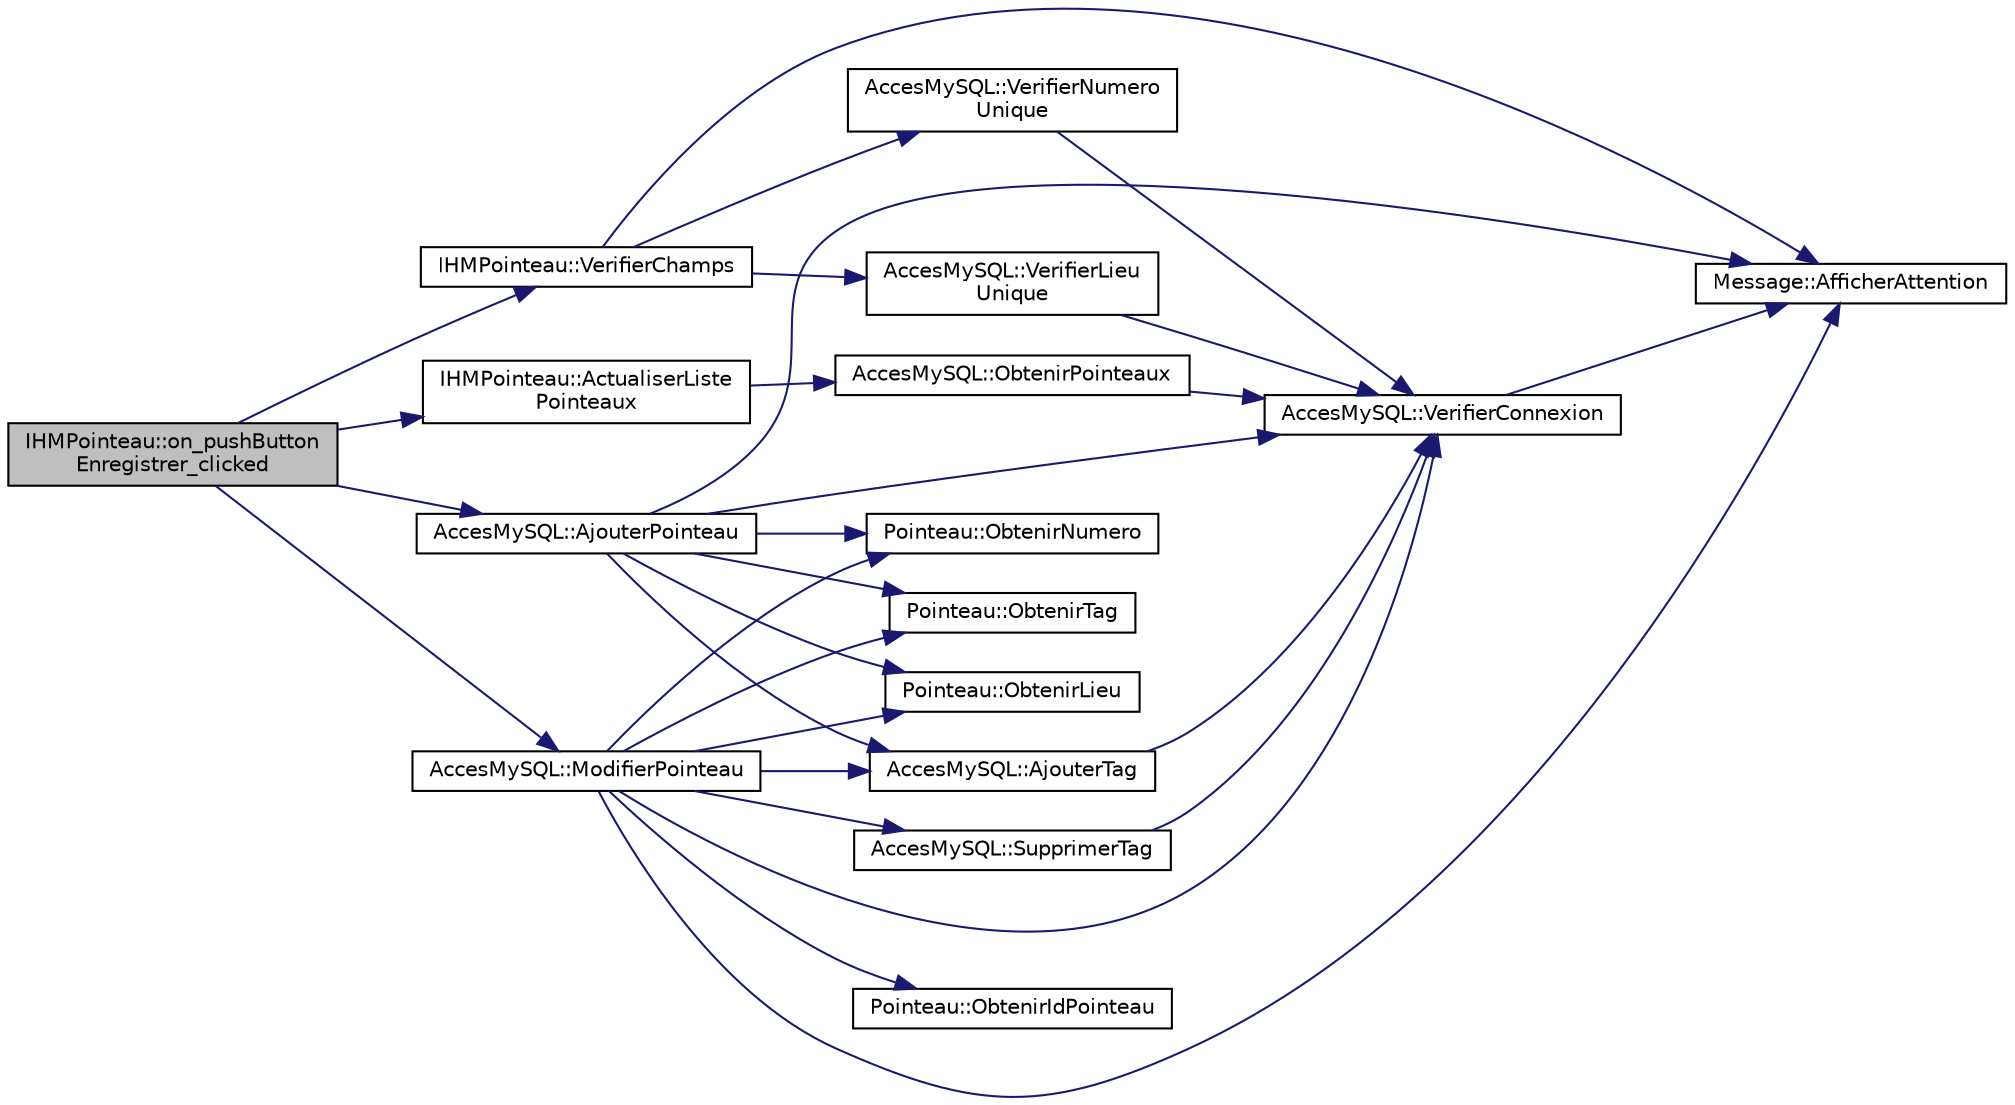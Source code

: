 digraph "IHMPointeau::on_pushButtonEnregistrer_clicked"
{
 // LATEX_PDF_SIZE
  edge [fontname="Helvetica",fontsize="10",labelfontname="Helvetica",labelfontsize="10"];
  node [fontname="Helvetica",fontsize="10",shape=record];
  rankdir="LR";
  Node1 [label="IHMPointeau::on_pushButton\lEnregistrer_clicked",height=0.2,width=0.4,color="black", fillcolor="grey75", style="filled", fontcolor="black",tooltip="IHMPointeau::on_pushButtonEnregistrer_clicked Lors du clic sur le bouton Enregistrer,..."];
  Node1 -> Node2 [color="midnightblue",fontsize="10",style="solid",fontname="Helvetica"];
  Node2 [label="IHMPointeau::ActualiserListe\lPointeaux",height=0.2,width=0.4,color="black", fillcolor="white", style="filled",URL="$class_i_h_m_pointeau.html#a4efeb3fbb0ebc9bddb7b05fd43657e7b",tooltip="---------------—PRIVATE---------------—///"];
  Node2 -> Node3 [color="midnightblue",fontsize="10",style="solid",fontname="Helvetica"];
  Node3 [label="AccesMySQL::ObtenirPointeaux",height=0.2,width=0.4,color="black", fillcolor="white", style="filled",URL="$class_acces_my_s_q_l.html#a8b1720e4b2603e730c9e194f52bb4108",tooltip="AccesMySQL::ObtenirPointeau Permet d'obtenir la liste de tous les pointeaux présents dans la base de ..."];
  Node3 -> Node4 [color="midnightblue",fontsize="10",style="solid",fontname="Helvetica"];
  Node4 [label="AccesMySQL::VerifierConnexion",height=0.2,width=0.4,color="black", fillcolor="white", style="filled",URL="$class_acces_my_s_q_l.html#ae2b42d87939b253b3cccb1a69b49cc51",tooltip=" "];
  Node4 -> Node5 [color="midnightblue",fontsize="10",style="solid",fontname="Helvetica"];
  Node5 [label="Message::AfficherAttention",height=0.2,width=0.4,color="black", fillcolor="white", style="filled",URL="$class_message.html#ac86f47b97c03cd86df0f23a28ea8a0a9",tooltip="Message::AfficherAttention Permet d'afficher l'information passé en paramètre dans un popup avec une ..."];
  Node1 -> Node6 [color="midnightblue",fontsize="10",style="solid",fontname="Helvetica"];
  Node6 [label="AccesMySQL::AjouterPointeau",height=0.2,width=0.4,color="black", fillcolor="white", style="filled",URL="$class_acces_my_s_q_l.html#a72c42bec9950c57868e0d53442a9772d",tooltip="AccesMySQL::AjouterPointeau Permet d'ajouter un pointeau à la base de données."];
  Node6 -> Node5 [color="midnightblue",fontsize="10",style="solid",fontname="Helvetica"];
  Node6 -> Node7 [color="midnightblue",fontsize="10",style="solid",fontname="Helvetica"];
  Node7 [label="AccesMySQL::AjouterTag",height=0.2,width=0.4,color="black", fillcolor="white", style="filled",URL="$class_acces_my_s_q_l.html#ac841e503870d6b2b1d5791fc6ee95df7",tooltip="AccesMySQL::AjouterTag Permet l'ajout d'un tag dans la base de données."];
  Node7 -> Node4 [color="midnightblue",fontsize="10",style="solid",fontname="Helvetica"];
  Node6 -> Node8 [color="midnightblue",fontsize="10",style="solid",fontname="Helvetica"];
  Node8 [label="Pointeau::ObtenirLieu",height=0.2,width=0.4,color="black", fillcolor="white", style="filled",URL="$class_pointeau.html#a17a1dde2eaf96112202b310895d76837",tooltip=" "];
  Node6 -> Node9 [color="midnightblue",fontsize="10",style="solid",fontname="Helvetica"];
  Node9 [label="Pointeau::ObtenirNumero",height=0.2,width=0.4,color="black", fillcolor="white", style="filled",URL="$class_pointeau.html#a672546ff0590453e095607e91f1f457c",tooltip=" "];
  Node6 -> Node10 [color="midnightblue",fontsize="10",style="solid",fontname="Helvetica"];
  Node10 [label="Pointeau::ObtenirTag",height=0.2,width=0.4,color="black", fillcolor="white", style="filled",URL="$class_pointeau.html#a7c0cda6768430b805bc1d094f2505999",tooltip=" "];
  Node6 -> Node4 [color="midnightblue",fontsize="10",style="solid",fontname="Helvetica"];
  Node1 -> Node11 [color="midnightblue",fontsize="10",style="solid",fontname="Helvetica"];
  Node11 [label="AccesMySQL::ModifierPointeau",height=0.2,width=0.4,color="black", fillcolor="white", style="filled",URL="$class_acces_my_s_q_l.html#a69fa379b961462bcda1cd9cc58ddf1f4",tooltip="AccesMySQL::ModifierPointeau Modifie les information de la base de données sur le pointeau passer en ..."];
  Node11 -> Node5 [color="midnightblue",fontsize="10",style="solid",fontname="Helvetica"];
  Node11 -> Node7 [color="midnightblue",fontsize="10",style="solid",fontname="Helvetica"];
  Node11 -> Node12 [color="midnightblue",fontsize="10",style="solid",fontname="Helvetica"];
  Node12 [label="Pointeau::ObtenirIdPointeau",height=0.2,width=0.4,color="black", fillcolor="white", style="filled",URL="$class_pointeau.html#ab99d1ff87548f65e2b320695373053d3",tooltip=" "];
  Node11 -> Node8 [color="midnightblue",fontsize="10",style="solid",fontname="Helvetica"];
  Node11 -> Node9 [color="midnightblue",fontsize="10",style="solid",fontname="Helvetica"];
  Node11 -> Node10 [color="midnightblue",fontsize="10",style="solid",fontname="Helvetica"];
  Node11 -> Node13 [color="midnightblue",fontsize="10",style="solid",fontname="Helvetica"];
  Node13 [label="AccesMySQL::SupprimerTag",height=0.2,width=0.4,color="black", fillcolor="white", style="filled",URL="$class_acces_my_s_q_l.html#a6b71fa3702248deaffb1eca8a3a5320e",tooltip=" "];
  Node13 -> Node4 [color="midnightblue",fontsize="10",style="solid",fontname="Helvetica"];
  Node11 -> Node4 [color="midnightblue",fontsize="10",style="solid",fontname="Helvetica"];
  Node1 -> Node14 [color="midnightblue",fontsize="10",style="solid",fontname="Helvetica"];
  Node14 [label="IHMPointeau::VerifierChamps",height=0.2,width=0.4,color="black", fillcolor="white", style="filled",URL="$class_i_h_m_pointeau.html#a83cccc43847d522601adf0b8af22d7e1",tooltip="IHMPointeau::VerifierChamps Verifie la validité des champs."];
  Node14 -> Node5 [color="midnightblue",fontsize="10",style="solid",fontname="Helvetica"];
  Node14 -> Node15 [color="midnightblue",fontsize="10",style="solid",fontname="Helvetica"];
  Node15 [label="AccesMySQL::VerifierLieu\lUnique",height=0.2,width=0.4,color="black", fillcolor="white", style="filled",URL="$class_acces_my_s_q_l.html#a5b67645cdff477c18584cbbaf38c4bb1",tooltip=" "];
  Node15 -> Node4 [color="midnightblue",fontsize="10",style="solid",fontname="Helvetica"];
  Node14 -> Node16 [color="midnightblue",fontsize="10",style="solid",fontname="Helvetica"];
  Node16 [label="AccesMySQL::VerifierNumero\lUnique",height=0.2,width=0.4,color="black", fillcolor="white", style="filled",URL="$class_acces_my_s_q_l.html#ae2fa90a4cc868ca6e6e19999121d0ed1",tooltip="AccesMySQL::VerifierNumeroUnique Vérifie que le numero du pointeau en paramètre est unique dans les p..."];
  Node16 -> Node4 [color="midnightblue",fontsize="10",style="solid",fontname="Helvetica"];
}
